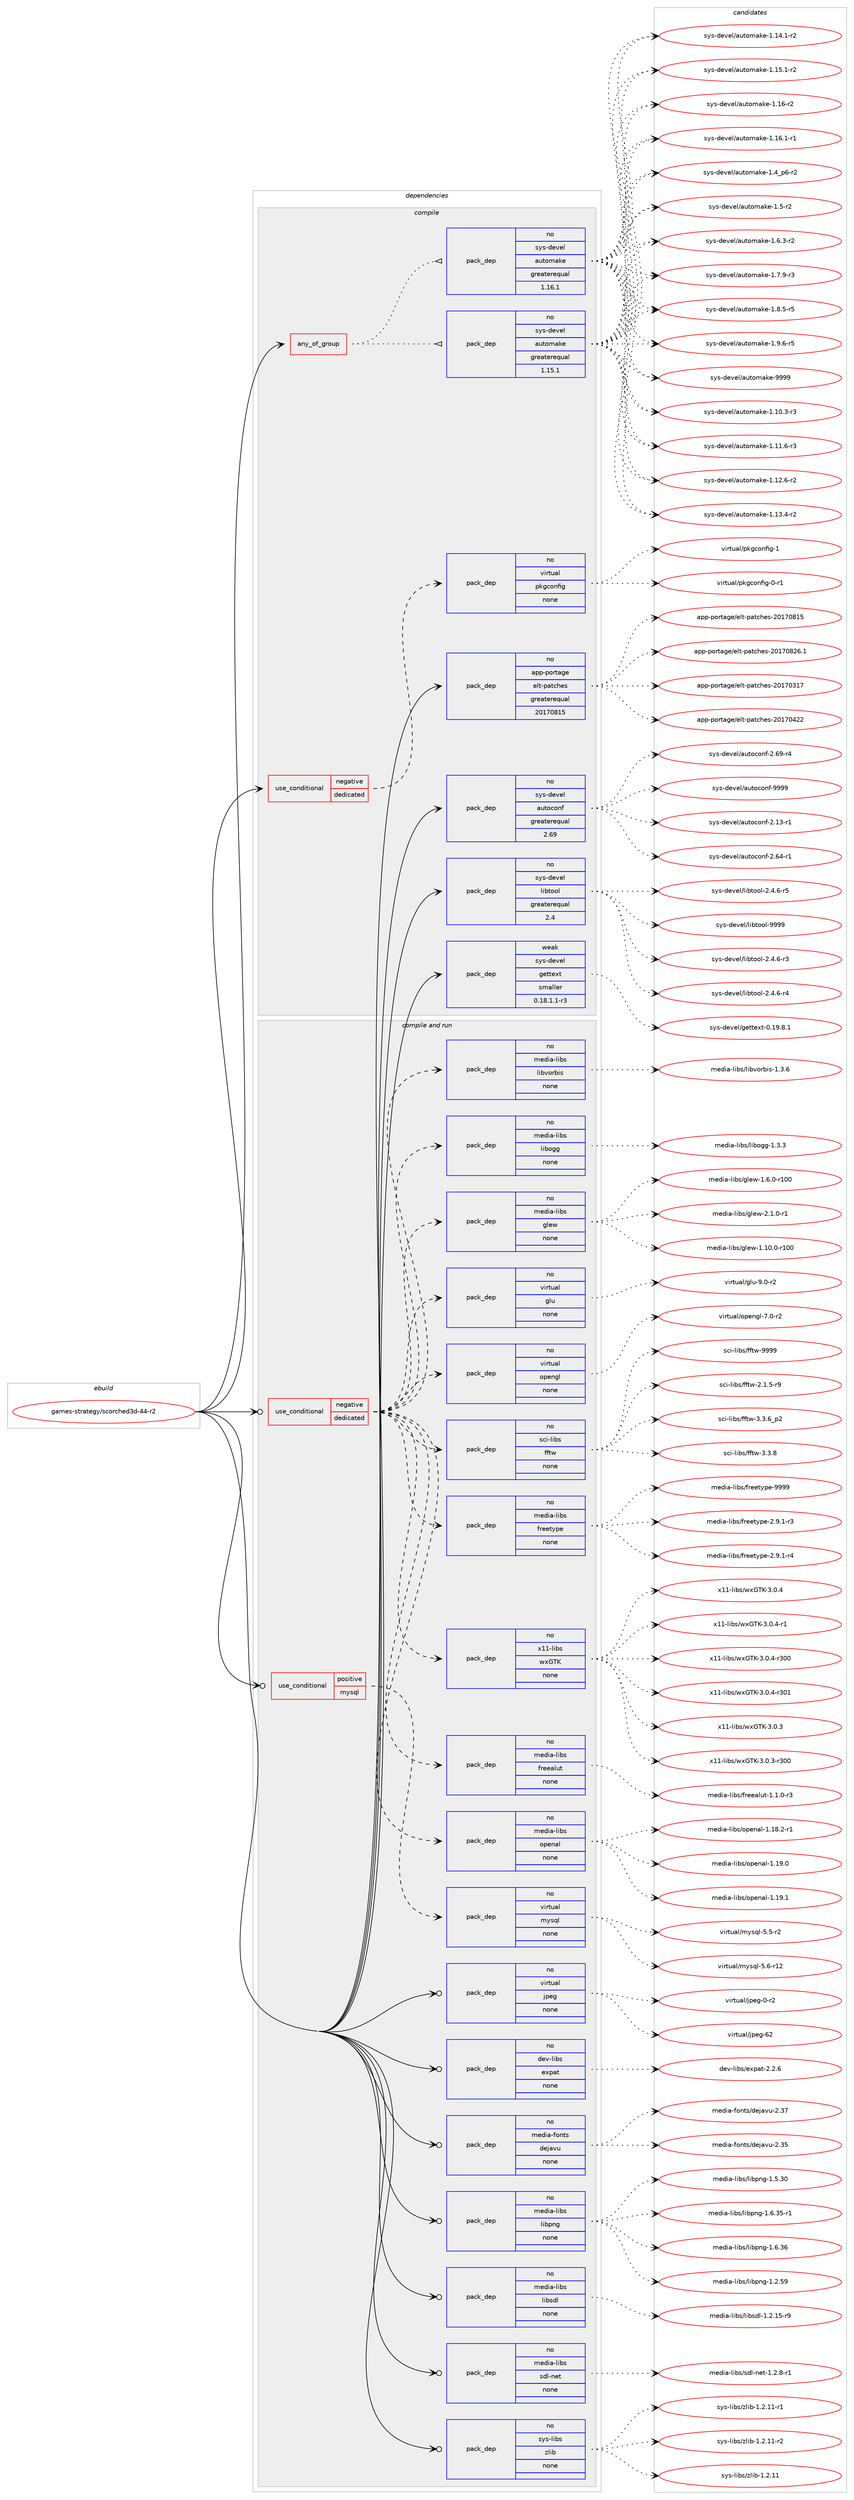 digraph prolog {

# *************
# Graph options
# *************

newrank=true;
concentrate=true;
compound=true;
graph [rankdir=LR,fontname=Helvetica,fontsize=10,ranksep=1.5];#, ranksep=2.5, nodesep=0.2];
edge  [arrowhead=vee];
node  [fontname=Helvetica,fontsize=10];

# **********
# The ebuild
# **********

subgraph cluster_leftcol {
color=gray;
rank=same;
label=<<i>ebuild</i>>;
id [label="games-strategy/scorched3d-44-r2", color=red, width=4, href="../games-strategy/scorched3d-44-r2.svg"];
}

# ****************
# The dependencies
# ****************

subgraph cluster_midcol {
color=gray;
label=<<i>dependencies</i>>;
subgraph cluster_compile {
fillcolor="#eeeeee";
style=filled;
label=<<i>compile</i>>;
subgraph any23506 {
dependency1561689 [label=<<TABLE BORDER="0" CELLBORDER="1" CELLSPACING="0" CELLPADDING="4"><TR><TD CELLPADDING="10">any_of_group</TD></TR></TABLE>>, shape=none, color=red];subgraph pack1110339 {
dependency1561690 [label=<<TABLE BORDER="0" CELLBORDER="1" CELLSPACING="0" CELLPADDING="4" WIDTH="220"><TR><TD ROWSPAN="6" CELLPADDING="30">pack_dep</TD></TR><TR><TD WIDTH="110">no</TD></TR><TR><TD>sys-devel</TD></TR><TR><TD>automake</TD></TR><TR><TD>greaterequal</TD></TR><TR><TD>1.16.1</TD></TR></TABLE>>, shape=none, color=blue];
}
dependency1561689:e -> dependency1561690:w [weight=20,style="dotted",arrowhead="oinv"];
subgraph pack1110340 {
dependency1561691 [label=<<TABLE BORDER="0" CELLBORDER="1" CELLSPACING="0" CELLPADDING="4" WIDTH="220"><TR><TD ROWSPAN="6" CELLPADDING="30">pack_dep</TD></TR><TR><TD WIDTH="110">no</TD></TR><TR><TD>sys-devel</TD></TR><TR><TD>automake</TD></TR><TR><TD>greaterequal</TD></TR><TR><TD>1.15.1</TD></TR></TABLE>>, shape=none, color=blue];
}
dependency1561689:e -> dependency1561691:w [weight=20,style="dotted",arrowhead="oinv"];
}
id:e -> dependency1561689:w [weight=20,style="solid",arrowhead="vee"];
subgraph cond427249 {
dependency1561692 [label=<<TABLE BORDER="0" CELLBORDER="1" CELLSPACING="0" CELLPADDING="4"><TR><TD ROWSPAN="3" CELLPADDING="10">use_conditional</TD></TR><TR><TD>negative</TD></TR><TR><TD>dedicated</TD></TR></TABLE>>, shape=none, color=red];
subgraph pack1110341 {
dependency1561693 [label=<<TABLE BORDER="0" CELLBORDER="1" CELLSPACING="0" CELLPADDING="4" WIDTH="220"><TR><TD ROWSPAN="6" CELLPADDING="30">pack_dep</TD></TR><TR><TD WIDTH="110">no</TD></TR><TR><TD>virtual</TD></TR><TR><TD>pkgconfig</TD></TR><TR><TD>none</TD></TR><TR><TD></TD></TR></TABLE>>, shape=none, color=blue];
}
dependency1561692:e -> dependency1561693:w [weight=20,style="dashed",arrowhead="vee"];
}
id:e -> dependency1561692:w [weight=20,style="solid",arrowhead="vee"];
subgraph pack1110342 {
dependency1561694 [label=<<TABLE BORDER="0" CELLBORDER="1" CELLSPACING="0" CELLPADDING="4" WIDTH="220"><TR><TD ROWSPAN="6" CELLPADDING="30">pack_dep</TD></TR><TR><TD WIDTH="110">no</TD></TR><TR><TD>app-portage</TD></TR><TR><TD>elt-patches</TD></TR><TR><TD>greaterequal</TD></TR><TR><TD>20170815</TD></TR></TABLE>>, shape=none, color=blue];
}
id:e -> dependency1561694:w [weight=20,style="solid",arrowhead="vee"];
subgraph pack1110343 {
dependency1561695 [label=<<TABLE BORDER="0" CELLBORDER="1" CELLSPACING="0" CELLPADDING="4" WIDTH="220"><TR><TD ROWSPAN="6" CELLPADDING="30">pack_dep</TD></TR><TR><TD WIDTH="110">no</TD></TR><TR><TD>sys-devel</TD></TR><TR><TD>autoconf</TD></TR><TR><TD>greaterequal</TD></TR><TR><TD>2.69</TD></TR></TABLE>>, shape=none, color=blue];
}
id:e -> dependency1561695:w [weight=20,style="solid",arrowhead="vee"];
subgraph pack1110344 {
dependency1561696 [label=<<TABLE BORDER="0" CELLBORDER="1" CELLSPACING="0" CELLPADDING="4" WIDTH="220"><TR><TD ROWSPAN="6" CELLPADDING="30">pack_dep</TD></TR><TR><TD WIDTH="110">no</TD></TR><TR><TD>sys-devel</TD></TR><TR><TD>libtool</TD></TR><TR><TD>greaterequal</TD></TR><TR><TD>2.4</TD></TR></TABLE>>, shape=none, color=blue];
}
id:e -> dependency1561696:w [weight=20,style="solid",arrowhead="vee"];
subgraph pack1110345 {
dependency1561697 [label=<<TABLE BORDER="0" CELLBORDER="1" CELLSPACING="0" CELLPADDING="4" WIDTH="220"><TR><TD ROWSPAN="6" CELLPADDING="30">pack_dep</TD></TR><TR><TD WIDTH="110">weak</TD></TR><TR><TD>sys-devel</TD></TR><TR><TD>gettext</TD></TR><TR><TD>smaller</TD></TR><TR><TD>0.18.1.1-r3</TD></TR></TABLE>>, shape=none, color=blue];
}
id:e -> dependency1561697:w [weight=20,style="solid",arrowhead="vee"];
}
subgraph cluster_compileandrun {
fillcolor="#eeeeee";
style=filled;
label=<<i>compile and run</i>>;
subgraph cond427250 {
dependency1561698 [label=<<TABLE BORDER="0" CELLBORDER="1" CELLSPACING="0" CELLPADDING="4"><TR><TD ROWSPAN="3" CELLPADDING="10">use_conditional</TD></TR><TR><TD>negative</TD></TR><TR><TD>dedicated</TD></TR></TABLE>>, shape=none, color=red];
subgraph pack1110346 {
dependency1561699 [label=<<TABLE BORDER="0" CELLBORDER="1" CELLSPACING="0" CELLPADDING="4" WIDTH="220"><TR><TD ROWSPAN="6" CELLPADDING="30">pack_dep</TD></TR><TR><TD WIDTH="110">no</TD></TR><TR><TD>virtual</TD></TR><TR><TD>opengl</TD></TR><TR><TD>none</TD></TR><TR><TD></TD></TR></TABLE>>, shape=none, color=blue];
}
dependency1561698:e -> dependency1561699:w [weight=20,style="dashed",arrowhead="vee"];
subgraph pack1110347 {
dependency1561700 [label=<<TABLE BORDER="0" CELLBORDER="1" CELLSPACING="0" CELLPADDING="4" WIDTH="220"><TR><TD ROWSPAN="6" CELLPADDING="30">pack_dep</TD></TR><TR><TD WIDTH="110">no</TD></TR><TR><TD>virtual</TD></TR><TR><TD>glu</TD></TR><TR><TD>none</TD></TR><TR><TD></TD></TR></TABLE>>, shape=none, color=blue];
}
dependency1561698:e -> dependency1561700:w [weight=20,style="dashed",arrowhead="vee"];
subgraph pack1110348 {
dependency1561701 [label=<<TABLE BORDER="0" CELLBORDER="1" CELLSPACING="0" CELLPADDING="4" WIDTH="220"><TR><TD ROWSPAN="6" CELLPADDING="30">pack_dep</TD></TR><TR><TD WIDTH="110">no</TD></TR><TR><TD>media-libs</TD></TR><TR><TD>glew</TD></TR><TR><TD>none</TD></TR><TR><TD></TD></TR></TABLE>>, shape=none, color=blue];
}
dependency1561698:e -> dependency1561701:w [weight=20,style="dashed",arrowhead="vee"];
subgraph pack1110349 {
dependency1561702 [label=<<TABLE BORDER="0" CELLBORDER="1" CELLSPACING="0" CELLPADDING="4" WIDTH="220"><TR><TD ROWSPAN="6" CELLPADDING="30">pack_dep</TD></TR><TR><TD WIDTH="110">no</TD></TR><TR><TD>media-libs</TD></TR><TR><TD>libogg</TD></TR><TR><TD>none</TD></TR><TR><TD></TD></TR></TABLE>>, shape=none, color=blue];
}
dependency1561698:e -> dependency1561702:w [weight=20,style="dashed",arrowhead="vee"];
subgraph pack1110350 {
dependency1561703 [label=<<TABLE BORDER="0" CELLBORDER="1" CELLSPACING="0" CELLPADDING="4" WIDTH="220"><TR><TD ROWSPAN="6" CELLPADDING="30">pack_dep</TD></TR><TR><TD WIDTH="110">no</TD></TR><TR><TD>media-libs</TD></TR><TR><TD>libvorbis</TD></TR><TR><TD>none</TD></TR><TR><TD></TD></TR></TABLE>>, shape=none, color=blue];
}
dependency1561698:e -> dependency1561703:w [weight=20,style="dashed",arrowhead="vee"];
subgraph pack1110351 {
dependency1561704 [label=<<TABLE BORDER="0" CELLBORDER="1" CELLSPACING="0" CELLPADDING="4" WIDTH="220"><TR><TD ROWSPAN="6" CELLPADDING="30">pack_dep</TD></TR><TR><TD WIDTH="110">no</TD></TR><TR><TD>media-libs</TD></TR><TR><TD>openal</TD></TR><TR><TD>none</TD></TR><TR><TD></TD></TR></TABLE>>, shape=none, color=blue];
}
dependency1561698:e -> dependency1561704:w [weight=20,style="dashed",arrowhead="vee"];
subgraph pack1110352 {
dependency1561705 [label=<<TABLE BORDER="0" CELLBORDER="1" CELLSPACING="0" CELLPADDING="4" WIDTH="220"><TR><TD ROWSPAN="6" CELLPADDING="30">pack_dep</TD></TR><TR><TD WIDTH="110">no</TD></TR><TR><TD>media-libs</TD></TR><TR><TD>freealut</TD></TR><TR><TD>none</TD></TR><TR><TD></TD></TR></TABLE>>, shape=none, color=blue];
}
dependency1561698:e -> dependency1561705:w [weight=20,style="dashed",arrowhead="vee"];
subgraph pack1110353 {
dependency1561706 [label=<<TABLE BORDER="0" CELLBORDER="1" CELLSPACING="0" CELLPADDING="4" WIDTH="220"><TR><TD ROWSPAN="6" CELLPADDING="30">pack_dep</TD></TR><TR><TD WIDTH="110">no</TD></TR><TR><TD>x11-libs</TD></TR><TR><TD>wxGTK</TD></TR><TR><TD>none</TD></TR><TR><TD></TD></TR></TABLE>>, shape=none, color=blue];
}
dependency1561698:e -> dependency1561706:w [weight=20,style="dashed",arrowhead="vee"];
subgraph pack1110354 {
dependency1561707 [label=<<TABLE BORDER="0" CELLBORDER="1" CELLSPACING="0" CELLPADDING="4" WIDTH="220"><TR><TD ROWSPAN="6" CELLPADDING="30">pack_dep</TD></TR><TR><TD WIDTH="110">no</TD></TR><TR><TD>media-libs</TD></TR><TR><TD>freetype</TD></TR><TR><TD>none</TD></TR><TR><TD></TD></TR></TABLE>>, shape=none, color=blue];
}
dependency1561698:e -> dependency1561707:w [weight=20,style="dashed",arrowhead="vee"];
subgraph pack1110355 {
dependency1561708 [label=<<TABLE BORDER="0" CELLBORDER="1" CELLSPACING="0" CELLPADDING="4" WIDTH="220"><TR><TD ROWSPAN="6" CELLPADDING="30">pack_dep</TD></TR><TR><TD WIDTH="110">no</TD></TR><TR><TD>sci-libs</TD></TR><TR><TD>fftw</TD></TR><TR><TD>none</TD></TR><TR><TD></TD></TR></TABLE>>, shape=none, color=blue];
}
dependency1561698:e -> dependency1561708:w [weight=20,style="dashed",arrowhead="vee"];
}
id:e -> dependency1561698:w [weight=20,style="solid",arrowhead="odotvee"];
subgraph cond427251 {
dependency1561709 [label=<<TABLE BORDER="0" CELLBORDER="1" CELLSPACING="0" CELLPADDING="4"><TR><TD ROWSPAN="3" CELLPADDING="10">use_conditional</TD></TR><TR><TD>positive</TD></TR><TR><TD>mysql</TD></TR></TABLE>>, shape=none, color=red];
subgraph pack1110356 {
dependency1561710 [label=<<TABLE BORDER="0" CELLBORDER="1" CELLSPACING="0" CELLPADDING="4" WIDTH="220"><TR><TD ROWSPAN="6" CELLPADDING="30">pack_dep</TD></TR><TR><TD WIDTH="110">no</TD></TR><TR><TD>virtual</TD></TR><TR><TD>mysql</TD></TR><TR><TD>none</TD></TR><TR><TD></TD></TR></TABLE>>, shape=none, color=blue];
}
dependency1561709:e -> dependency1561710:w [weight=20,style="dashed",arrowhead="vee"];
}
id:e -> dependency1561709:w [weight=20,style="solid",arrowhead="odotvee"];
subgraph pack1110357 {
dependency1561711 [label=<<TABLE BORDER="0" CELLBORDER="1" CELLSPACING="0" CELLPADDING="4" WIDTH="220"><TR><TD ROWSPAN="6" CELLPADDING="30">pack_dep</TD></TR><TR><TD WIDTH="110">no</TD></TR><TR><TD>dev-libs</TD></TR><TR><TD>expat</TD></TR><TR><TD>none</TD></TR><TR><TD></TD></TR></TABLE>>, shape=none, color=blue];
}
id:e -> dependency1561711:w [weight=20,style="solid",arrowhead="odotvee"];
subgraph pack1110358 {
dependency1561712 [label=<<TABLE BORDER="0" CELLBORDER="1" CELLSPACING="0" CELLPADDING="4" WIDTH="220"><TR><TD ROWSPAN="6" CELLPADDING="30">pack_dep</TD></TR><TR><TD WIDTH="110">no</TD></TR><TR><TD>media-fonts</TD></TR><TR><TD>dejavu</TD></TR><TR><TD>none</TD></TR><TR><TD></TD></TR></TABLE>>, shape=none, color=blue];
}
id:e -> dependency1561712:w [weight=20,style="solid",arrowhead="odotvee"];
subgraph pack1110359 {
dependency1561713 [label=<<TABLE BORDER="0" CELLBORDER="1" CELLSPACING="0" CELLPADDING="4" WIDTH="220"><TR><TD ROWSPAN="6" CELLPADDING="30">pack_dep</TD></TR><TR><TD WIDTH="110">no</TD></TR><TR><TD>media-libs</TD></TR><TR><TD>libpng</TD></TR><TR><TD>none</TD></TR><TR><TD></TD></TR></TABLE>>, shape=none, color=blue];
}
id:e -> dependency1561713:w [weight=20,style="solid",arrowhead="odotvee"];
subgraph pack1110360 {
dependency1561714 [label=<<TABLE BORDER="0" CELLBORDER="1" CELLSPACING="0" CELLPADDING="4" WIDTH="220"><TR><TD ROWSPAN="6" CELLPADDING="30">pack_dep</TD></TR><TR><TD WIDTH="110">no</TD></TR><TR><TD>media-libs</TD></TR><TR><TD>libsdl</TD></TR><TR><TD>none</TD></TR><TR><TD></TD></TR></TABLE>>, shape=none, color=blue];
}
id:e -> dependency1561714:w [weight=20,style="solid",arrowhead="odotvee"];
subgraph pack1110361 {
dependency1561715 [label=<<TABLE BORDER="0" CELLBORDER="1" CELLSPACING="0" CELLPADDING="4" WIDTH="220"><TR><TD ROWSPAN="6" CELLPADDING="30">pack_dep</TD></TR><TR><TD WIDTH="110">no</TD></TR><TR><TD>media-libs</TD></TR><TR><TD>sdl-net</TD></TR><TR><TD>none</TD></TR><TR><TD></TD></TR></TABLE>>, shape=none, color=blue];
}
id:e -> dependency1561715:w [weight=20,style="solid",arrowhead="odotvee"];
subgraph pack1110362 {
dependency1561716 [label=<<TABLE BORDER="0" CELLBORDER="1" CELLSPACING="0" CELLPADDING="4" WIDTH="220"><TR><TD ROWSPAN="6" CELLPADDING="30">pack_dep</TD></TR><TR><TD WIDTH="110">no</TD></TR><TR><TD>sys-libs</TD></TR><TR><TD>zlib</TD></TR><TR><TD>none</TD></TR><TR><TD></TD></TR></TABLE>>, shape=none, color=blue];
}
id:e -> dependency1561716:w [weight=20,style="solid",arrowhead="odotvee"];
subgraph pack1110363 {
dependency1561717 [label=<<TABLE BORDER="0" CELLBORDER="1" CELLSPACING="0" CELLPADDING="4" WIDTH="220"><TR><TD ROWSPAN="6" CELLPADDING="30">pack_dep</TD></TR><TR><TD WIDTH="110">no</TD></TR><TR><TD>virtual</TD></TR><TR><TD>jpeg</TD></TR><TR><TD>none</TD></TR><TR><TD></TD></TR></TABLE>>, shape=none, color=blue];
}
id:e -> dependency1561717:w [weight=20,style="solid",arrowhead="odotvee"];
}
subgraph cluster_run {
fillcolor="#eeeeee";
style=filled;
label=<<i>run</i>>;
}
}

# **************
# The candidates
# **************

subgraph cluster_choices {
rank=same;
color=gray;
label=<<i>candidates</i>>;

subgraph choice1110339 {
color=black;
nodesep=1;
choice11512111545100101118101108479711711611110997107101454946494846514511451 [label="sys-devel/automake-1.10.3-r3", color=red, width=4,href="../sys-devel/automake-1.10.3-r3.svg"];
choice11512111545100101118101108479711711611110997107101454946494946544511451 [label="sys-devel/automake-1.11.6-r3", color=red, width=4,href="../sys-devel/automake-1.11.6-r3.svg"];
choice11512111545100101118101108479711711611110997107101454946495046544511450 [label="sys-devel/automake-1.12.6-r2", color=red, width=4,href="../sys-devel/automake-1.12.6-r2.svg"];
choice11512111545100101118101108479711711611110997107101454946495146524511450 [label="sys-devel/automake-1.13.4-r2", color=red, width=4,href="../sys-devel/automake-1.13.4-r2.svg"];
choice11512111545100101118101108479711711611110997107101454946495246494511450 [label="sys-devel/automake-1.14.1-r2", color=red, width=4,href="../sys-devel/automake-1.14.1-r2.svg"];
choice11512111545100101118101108479711711611110997107101454946495346494511450 [label="sys-devel/automake-1.15.1-r2", color=red, width=4,href="../sys-devel/automake-1.15.1-r2.svg"];
choice1151211154510010111810110847971171161111099710710145494649544511450 [label="sys-devel/automake-1.16-r2", color=red, width=4,href="../sys-devel/automake-1.16-r2.svg"];
choice11512111545100101118101108479711711611110997107101454946495446494511449 [label="sys-devel/automake-1.16.1-r1", color=red, width=4,href="../sys-devel/automake-1.16.1-r1.svg"];
choice115121115451001011181011084797117116111109971071014549465295112544511450 [label="sys-devel/automake-1.4_p6-r2", color=red, width=4,href="../sys-devel/automake-1.4_p6-r2.svg"];
choice11512111545100101118101108479711711611110997107101454946534511450 [label="sys-devel/automake-1.5-r2", color=red, width=4,href="../sys-devel/automake-1.5-r2.svg"];
choice115121115451001011181011084797117116111109971071014549465446514511450 [label="sys-devel/automake-1.6.3-r2", color=red, width=4,href="../sys-devel/automake-1.6.3-r2.svg"];
choice115121115451001011181011084797117116111109971071014549465546574511451 [label="sys-devel/automake-1.7.9-r3", color=red, width=4,href="../sys-devel/automake-1.7.9-r3.svg"];
choice115121115451001011181011084797117116111109971071014549465646534511453 [label="sys-devel/automake-1.8.5-r5", color=red, width=4,href="../sys-devel/automake-1.8.5-r5.svg"];
choice115121115451001011181011084797117116111109971071014549465746544511453 [label="sys-devel/automake-1.9.6-r5", color=red, width=4,href="../sys-devel/automake-1.9.6-r5.svg"];
choice115121115451001011181011084797117116111109971071014557575757 [label="sys-devel/automake-9999", color=red, width=4,href="../sys-devel/automake-9999.svg"];
dependency1561690:e -> choice11512111545100101118101108479711711611110997107101454946494846514511451:w [style=dotted,weight="100"];
dependency1561690:e -> choice11512111545100101118101108479711711611110997107101454946494946544511451:w [style=dotted,weight="100"];
dependency1561690:e -> choice11512111545100101118101108479711711611110997107101454946495046544511450:w [style=dotted,weight="100"];
dependency1561690:e -> choice11512111545100101118101108479711711611110997107101454946495146524511450:w [style=dotted,weight="100"];
dependency1561690:e -> choice11512111545100101118101108479711711611110997107101454946495246494511450:w [style=dotted,weight="100"];
dependency1561690:e -> choice11512111545100101118101108479711711611110997107101454946495346494511450:w [style=dotted,weight="100"];
dependency1561690:e -> choice1151211154510010111810110847971171161111099710710145494649544511450:w [style=dotted,weight="100"];
dependency1561690:e -> choice11512111545100101118101108479711711611110997107101454946495446494511449:w [style=dotted,weight="100"];
dependency1561690:e -> choice115121115451001011181011084797117116111109971071014549465295112544511450:w [style=dotted,weight="100"];
dependency1561690:e -> choice11512111545100101118101108479711711611110997107101454946534511450:w [style=dotted,weight="100"];
dependency1561690:e -> choice115121115451001011181011084797117116111109971071014549465446514511450:w [style=dotted,weight="100"];
dependency1561690:e -> choice115121115451001011181011084797117116111109971071014549465546574511451:w [style=dotted,weight="100"];
dependency1561690:e -> choice115121115451001011181011084797117116111109971071014549465646534511453:w [style=dotted,weight="100"];
dependency1561690:e -> choice115121115451001011181011084797117116111109971071014549465746544511453:w [style=dotted,weight="100"];
dependency1561690:e -> choice115121115451001011181011084797117116111109971071014557575757:w [style=dotted,weight="100"];
}
subgraph choice1110340 {
color=black;
nodesep=1;
choice11512111545100101118101108479711711611110997107101454946494846514511451 [label="sys-devel/automake-1.10.3-r3", color=red, width=4,href="../sys-devel/automake-1.10.3-r3.svg"];
choice11512111545100101118101108479711711611110997107101454946494946544511451 [label="sys-devel/automake-1.11.6-r3", color=red, width=4,href="../sys-devel/automake-1.11.6-r3.svg"];
choice11512111545100101118101108479711711611110997107101454946495046544511450 [label="sys-devel/automake-1.12.6-r2", color=red, width=4,href="../sys-devel/automake-1.12.6-r2.svg"];
choice11512111545100101118101108479711711611110997107101454946495146524511450 [label="sys-devel/automake-1.13.4-r2", color=red, width=4,href="../sys-devel/automake-1.13.4-r2.svg"];
choice11512111545100101118101108479711711611110997107101454946495246494511450 [label="sys-devel/automake-1.14.1-r2", color=red, width=4,href="../sys-devel/automake-1.14.1-r2.svg"];
choice11512111545100101118101108479711711611110997107101454946495346494511450 [label="sys-devel/automake-1.15.1-r2", color=red, width=4,href="../sys-devel/automake-1.15.1-r2.svg"];
choice1151211154510010111810110847971171161111099710710145494649544511450 [label="sys-devel/automake-1.16-r2", color=red, width=4,href="../sys-devel/automake-1.16-r2.svg"];
choice11512111545100101118101108479711711611110997107101454946495446494511449 [label="sys-devel/automake-1.16.1-r1", color=red, width=4,href="../sys-devel/automake-1.16.1-r1.svg"];
choice115121115451001011181011084797117116111109971071014549465295112544511450 [label="sys-devel/automake-1.4_p6-r2", color=red, width=4,href="../sys-devel/automake-1.4_p6-r2.svg"];
choice11512111545100101118101108479711711611110997107101454946534511450 [label="sys-devel/automake-1.5-r2", color=red, width=4,href="../sys-devel/automake-1.5-r2.svg"];
choice115121115451001011181011084797117116111109971071014549465446514511450 [label="sys-devel/automake-1.6.3-r2", color=red, width=4,href="../sys-devel/automake-1.6.3-r2.svg"];
choice115121115451001011181011084797117116111109971071014549465546574511451 [label="sys-devel/automake-1.7.9-r3", color=red, width=4,href="../sys-devel/automake-1.7.9-r3.svg"];
choice115121115451001011181011084797117116111109971071014549465646534511453 [label="sys-devel/automake-1.8.5-r5", color=red, width=4,href="../sys-devel/automake-1.8.5-r5.svg"];
choice115121115451001011181011084797117116111109971071014549465746544511453 [label="sys-devel/automake-1.9.6-r5", color=red, width=4,href="../sys-devel/automake-1.9.6-r5.svg"];
choice115121115451001011181011084797117116111109971071014557575757 [label="sys-devel/automake-9999", color=red, width=4,href="../sys-devel/automake-9999.svg"];
dependency1561691:e -> choice11512111545100101118101108479711711611110997107101454946494846514511451:w [style=dotted,weight="100"];
dependency1561691:e -> choice11512111545100101118101108479711711611110997107101454946494946544511451:w [style=dotted,weight="100"];
dependency1561691:e -> choice11512111545100101118101108479711711611110997107101454946495046544511450:w [style=dotted,weight="100"];
dependency1561691:e -> choice11512111545100101118101108479711711611110997107101454946495146524511450:w [style=dotted,weight="100"];
dependency1561691:e -> choice11512111545100101118101108479711711611110997107101454946495246494511450:w [style=dotted,weight="100"];
dependency1561691:e -> choice11512111545100101118101108479711711611110997107101454946495346494511450:w [style=dotted,weight="100"];
dependency1561691:e -> choice1151211154510010111810110847971171161111099710710145494649544511450:w [style=dotted,weight="100"];
dependency1561691:e -> choice11512111545100101118101108479711711611110997107101454946495446494511449:w [style=dotted,weight="100"];
dependency1561691:e -> choice115121115451001011181011084797117116111109971071014549465295112544511450:w [style=dotted,weight="100"];
dependency1561691:e -> choice11512111545100101118101108479711711611110997107101454946534511450:w [style=dotted,weight="100"];
dependency1561691:e -> choice115121115451001011181011084797117116111109971071014549465446514511450:w [style=dotted,weight="100"];
dependency1561691:e -> choice115121115451001011181011084797117116111109971071014549465546574511451:w [style=dotted,weight="100"];
dependency1561691:e -> choice115121115451001011181011084797117116111109971071014549465646534511453:w [style=dotted,weight="100"];
dependency1561691:e -> choice115121115451001011181011084797117116111109971071014549465746544511453:w [style=dotted,weight="100"];
dependency1561691:e -> choice115121115451001011181011084797117116111109971071014557575757:w [style=dotted,weight="100"];
}
subgraph choice1110341 {
color=black;
nodesep=1;
choice11810511411611797108471121071039911111010210510345484511449 [label="virtual/pkgconfig-0-r1", color=red, width=4,href="../virtual/pkgconfig-0-r1.svg"];
choice1181051141161179710847112107103991111101021051034549 [label="virtual/pkgconfig-1", color=red, width=4,href="../virtual/pkgconfig-1.svg"];
dependency1561693:e -> choice11810511411611797108471121071039911111010210510345484511449:w [style=dotted,weight="100"];
dependency1561693:e -> choice1181051141161179710847112107103991111101021051034549:w [style=dotted,weight="100"];
}
subgraph choice1110342 {
color=black;
nodesep=1;
choice97112112451121111141169710310147101108116451129711699104101115455048495548514955 [label="app-portage/elt-patches-20170317", color=red, width=4,href="../app-portage/elt-patches-20170317.svg"];
choice97112112451121111141169710310147101108116451129711699104101115455048495548525050 [label="app-portage/elt-patches-20170422", color=red, width=4,href="../app-portage/elt-patches-20170422.svg"];
choice97112112451121111141169710310147101108116451129711699104101115455048495548564953 [label="app-portage/elt-patches-20170815", color=red, width=4,href="../app-portage/elt-patches-20170815.svg"];
choice971121124511211111411697103101471011081164511297116991041011154550484955485650544649 [label="app-portage/elt-patches-20170826.1", color=red, width=4,href="../app-portage/elt-patches-20170826.1.svg"];
dependency1561694:e -> choice97112112451121111141169710310147101108116451129711699104101115455048495548514955:w [style=dotted,weight="100"];
dependency1561694:e -> choice97112112451121111141169710310147101108116451129711699104101115455048495548525050:w [style=dotted,weight="100"];
dependency1561694:e -> choice97112112451121111141169710310147101108116451129711699104101115455048495548564953:w [style=dotted,weight="100"];
dependency1561694:e -> choice971121124511211111411697103101471011081164511297116991041011154550484955485650544649:w [style=dotted,weight="100"];
}
subgraph choice1110343 {
color=black;
nodesep=1;
choice1151211154510010111810110847971171161119911111010245504649514511449 [label="sys-devel/autoconf-2.13-r1", color=red, width=4,href="../sys-devel/autoconf-2.13-r1.svg"];
choice1151211154510010111810110847971171161119911111010245504654524511449 [label="sys-devel/autoconf-2.64-r1", color=red, width=4,href="../sys-devel/autoconf-2.64-r1.svg"];
choice1151211154510010111810110847971171161119911111010245504654574511452 [label="sys-devel/autoconf-2.69-r4", color=red, width=4,href="../sys-devel/autoconf-2.69-r4.svg"];
choice115121115451001011181011084797117116111991111101024557575757 [label="sys-devel/autoconf-9999", color=red, width=4,href="../sys-devel/autoconf-9999.svg"];
dependency1561695:e -> choice1151211154510010111810110847971171161119911111010245504649514511449:w [style=dotted,weight="100"];
dependency1561695:e -> choice1151211154510010111810110847971171161119911111010245504654524511449:w [style=dotted,weight="100"];
dependency1561695:e -> choice1151211154510010111810110847971171161119911111010245504654574511452:w [style=dotted,weight="100"];
dependency1561695:e -> choice115121115451001011181011084797117116111991111101024557575757:w [style=dotted,weight="100"];
}
subgraph choice1110344 {
color=black;
nodesep=1;
choice1151211154510010111810110847108105981161111111084550465246544511451 [label="sys-devel/libtool-2.4.6-r3", color=red, width=4,href="../sys-devel/libtool-2.4.6-r3.svg"];
choice1151211154510010111810110847108105981161111111084550465246544511452 [label="sys-devel/libtool-2.4.6-r4", color=red, width=4,href="../sys-devel/libtool-2.4.6-r4.svg"];
choice1151211154510010111810110847108105981161111111084550465246544511453 [label="sys-devel/libtool-2.4.6-r5", color=red, width=4,href="../sys-devel/libtool-2.4.6-r5.svg"];
choice1151211154510010111810110847108105981161111111084557575757 [label="sys-devel/libtool-9999", color=red, width=4,href="../sys-devel/libtool-9999.svg"];
dependency1561696:e -> choice1151211154510010111810110847108105981161111111084550465246544511451:w [style=dotted,weight="100"];
dependency1561696:e -> choice1151211154510010111810110847108105981161111111084550465246544511452:w [style=dotted,weight="100"];
dependency1561696:e -> choice1151211154510010111810110847108105981161111111084550465246544511453:w [style=dotted,weight="100"];
dependency1561696:e -> choice1151211154510010111810110847108105981161111111084557575757:w [style=dotted,weight="100"];
}
subgraph choice1110345 {
color=black;
nodesep=1;
choice1151211154510010111810110847103101116116101120116454846495746564649 [label="sys-devel/gettext-0.19.8.1", color=red, width=4,href="../sys-devel/gettext-0.19.8.1.svg"];
dependency1561697:e -> choice1151211154510010111810110847103101116116101120116454846495746564649:w [style=dotted,weight="100"];
}
subgraph choice1110346 {
color=black;
nodesep=1;
choice1181051141161179710847111112101110103108455546484511450 [label="virtual/opengl-7.0-r2", color=red, width=4,href="../virtual/opengl-7.0-r2.svg"];
dependency1561699:e -> choice1181051141161179710847111112101110103108455546484511450:w [style=dotted,weight="100"];
}
subgraph choice1110347 {
color=black;
nodesep=1;
choice1181051141161179710847103108117455746484511450 [label="virtual/glu-9.0-r2", color=red, width=4,href="../virtual/glu-9.0-r2.svg"];
dependency1561700:e -> choice1181051141161179710847103108117455746484511450:w [style=dotted,weight="100"];
}
subgraph choice1110348 {
color=black;
nodesep=1;
choice109101100105974510810598115471031081011194549464948464845114494848 [label="media-libs/glew-1.10.0-r100", color=red, width=4,href="../media-libs/glew-1.10.0-r100.svg"];
choice1091011001059745108105981154710310810111945494654464845114494848 [label="media-libs/glew-1.6.0-r100", color=red, width=4,href="../media-libs/glew-1.6.0-r100.svg"];
choice109101100105974510810598115471031081011194550464946484511449 [label="media-libs/glew-2.1.0-r1", color=red, width=4,href="../media-libs/glew-2.1.0-r1.svg"];
dependency1561701:e -> choice109101100105974510810598115471031081011194549464948464845114494848:w [style=dotted,weight="100"];
dependency1561701:e -> choice1091011001059745108105981154710310810111945494654464845114494848:w [style=dotted,weight="100"];
dependency1561701:e -> choice109101100105974510810598115471031081011194550464946484511449:w [style=dotted,weight="100"];
}
subgraph choice1110349 {
color=black;
nodesep=1;
choice1091011001059745108105981154710810598111103103454946514651 [label="media-libs/libogg-1.3.3", color=red, width=4,href="../media-libs/libogg-1.3.3.svg"];
dependency1561702:e -> choice1091011001059745108105981154710810598111103103454946514651:w [style=dotted,weight="100"];
}
subgraph choice1110350 {
color=black;
nodesep=1;
choice109101100105974510810598115471081059811811111498105115454946514654 [label="media-libs/libvorbis-1.3.6", color=red, width=4,href="../media-libs/libvorbis-1.3.6.svg"];
dependency1561703:e -> choice109101100105974510810598115471081059811811111498105115454946514654:w [style=dotted,weight="100"];
}
subgraph choice1110351 {
color=black;
nodesep=1;
choice1091011001059745108105981154711111210111097108454946495646504511449 [label="media-libs/openal-1.18.2-r1", color=red, width=4,href="../media-libs/openal-1.18.2-r1.svg"];
choice109101100105974510810598115471111121011109710845494649574648 [label="media-libs/openal-1.19.0", color=red, width=4,href="../media-libs/openal-1.19.0.svg"];
choice109101100105974510810598115471111121011109710845494649574649 [label="media-libs/openal-1.19.1", color=red, width=4,href="../media-libs/openal-1.19.1.svg"];
dependency1561704:e -> choice1091011001059745108105981154711111210111097108454946495646504511449:w [style=dotted,weight="100"];
dependency1561704:e -> choice109101100105974510810598115471111121011109710845494649574648:w [style=dotted,weight="100"];
dependency1561704:e -> choice109101100105974510810598115471111121011109710845494649574649:w [style=dotted,weight="100"];
}
subgraph choice1110352 {
color=black;
nodesep=1;
choice10910110010597451081059811547102114101101971081171164549464946484511451 [label="media-libs/freealut-1.1.0-r3", color=red, width=4,href="../media-libs/freealut-1.1.0-r3.svg"];
dependency1561705:e -> choice10910110010597451081059811547102114101101971081171164549464946484511451:w [style=dotted,weight="100"];
}
subgraph choice1110353 {
color=black;
nodesep=1;
choice1204949451081059811547119120718475455146484651 [label="x11-libs/wxGTK-3.0.3", color=red, width=4,href="../x11-libs/wxGTK-3.0.3.svg"];
choice120494945108105981154711912071847545514648465145114514848 [label="x11-libs/wxGTK-3.0.3-r300", color=red, width=4,href="../x11-libs/wxGTK-3.0.3-r300.svg"];
choice1204949451081059811547119120718475455146484652 [label="x11-libs/wxGTK-3.0.4", color=red, width=4,href="../x11-libs/wxGTK-3.0.4.svg"];
choice12049494510810598115471191207184754551464846524511449 [label="x11-libs/wxGTK-3.0.4-r1", color=red, width=4,href="../x11-libs/wxGTK-3.0.4-r1.svg"];
choice120494945108105981154711912071847545514648465245114514848 [label="x11-libs/wxGTK-3.0.4-r300", color=red, width=4,href="../x11-libs/wxGTK-3.0.4-r300.svg"];
choice120494945108105981154711912071847545514648465245114514849 [label="x11-libs/wxGTK-3.0.4-r301", color=red, width=4,href="../x11-libs/wxGTK-3.0.4-r301.svg"];
dependency1561706:e -> choice1204949451081059811547119120718475455146484651:w [style=dotted,weight="100"];
dependency1561706:e -> choice120494945108105981154711912071847545514648465145114514848:w [style=dotted,weight="100"];
dependency1561706:e -> choice1204949451081059811547119120718475455146484652:w [style=dotted,weight="100"];
dependency1561706:e -> choice12049494510810598115471191207184754551464846524511449:w [style=dotted,weight="100"];
dependency1561706:e -> choice120494945108105981154711912071847545514648465245114514848:w [style=dotted,weight="100"];
dependency1561706:e -> choice120494945108105981154711912071847545514648465245114514849:w [style=dotted,weight="100"];
}
subgraph choice1110354 {
color=black;
nodesep=1;
choice109101100105974510810598115471021141011011161211121014550465746494511451 [label="media-libs/freetype-2.9.1-r3", color=red, width=4,href="../media-libs/freetype-2.9.1-r3.svg"];
choice109101100105974510810598115471021141011011161211121014550465746494511452 [label="media-libs/freetype-2.9.1-r4", color=red, width=4,href="../media-libs/freetype-2.9.1-r4.svg"];
choice109101100105974510810598115471021141011011161211121014557575757 [label="media-libs/freetype-9999", color=red, width=4,href="../media-libs/freetype-9999.svg"];
dependency1561707:e -> choice109101100105974510810598115471021141011011161211121014550465746494511451:w [style=dotted,weight="100"];
dependency1561707:e -> choice109101100105974510810598115471021141011011161211121014550465746494511452:w [style=dotted,weight="100"];
dependency1561707:e -> choice109101100105974510810598115471021141011011161211121014557575757:w [style=dotted,weight="100"];
}
subgraph choice1110355 {
color=black;
nodesep=1;
choice115991054510810598115471021021161194550464946534511457 [label="sci-libs/fftw-2.1.5-r9", color=red, width=4,href="../sci-libs/fftw-2.1.5-r9.svg"];
choice115991054510810598115471021021161194551465146549511250 [label="sci-libs/fftw-3.3.6_p2", color=red, width=4,href="../sci-libs/fftw-3.3.6_p2.svg"];
choice11599105451081059811547102102116119455146514656 [label="sci-libs/fftw-3.3.8", color=red, width=4,href="../sci-libs/fftw-3.3.8.svg"];
choice115991054510810598115471021021161194557575757 [label="sci-libs/fftw-9999", color=red, width=4,href="../sci-libs/fftw-9999.svg"];
dependency1561708:e -> choice115991054510810598115471021021161194550464946534511457:w [style=dotted,weight="100"];
dependency1561708:e -> choice115991054510810598115471021021161194551465146549511250:w [style=dotted,weight="100"];
dependency1561708:e -> choice11599105451081059811547102102116119455146514656:w [style=dotted,weight="100"];
dependency1561708:e -> choice115991054510810598115471021021161194557575757:w [style=dotted,weight="100"];
}
subgraph choice1110356 {
color=black;
nodesep=1;
choice1181051141161179710847109121115113108455346534511450 [label="virtual/mysql-5.5-r2", color=red, width=4,href="../virtual/mysql-5.5-r2.svg"];
choice118105114116117971084710912111511310845534654451144950 [label="virtual/mysql-5.6-r12", color=red, width=4,href="../virtual/mysql-5.6-r12.svg"];
dependency1561710:e -> choice1181051141161179710847109121115113108455346534511450:w [style=dotted,weight="100"];
dependency1561710:e -> choice118105114116117971084710912111511310845534654451144950:w [style=dotted,weight="100"];
}
subgraph choice1110357 {
color=black;
nodesep=1;
choice10010111845108105981154710112011297116455046504654 [label="dev-libs/expat-2.2.6", color=red, width=4,href="../dev-libs/expat-2.2.6.svg"];
dependency1561711:e -> choice10010111845108105981154710112011297116455046504654:w [style=dotted,weight="100"];
}
subgraph choice1110358 {
color=black;
nodesep=1;
choice109101100105974510211111011611547100101106971181174550465153 [label="media-fonts/dejavu-2.35", color=red, width=4,href="../media-fonts/dejavu-2.35.svg"];
choice109101100105974510211111011611547100101106971181174550465155 [label="media-fonts/dejavu-2.37", color=red, width=4,href="../media-fonts/dejavu-2.37.svg"];
dependency1561712:e -> choice109101100105974510211111011611547100101106971181174550465153:w [style=dotted,weight="100"];
dependency1561712:e -> choice109101100105974510211111011611547100101106971181174550465155:w [style=dotted,weight="100"];
}
subgraph choice1110359 {
color=black;
nodesep=1;
choice109101100105974510810598115471081059811211010345494650465357 [label="media-libs/libpng-1.2.59", color=red, width=4,href="../media-libs/libpng-1.2.59.svg"];
choice109101100105974510810598115471081059811211010345494653465148 [label="media-libs/libpng-1.5.30", color=red, width=4,href="../media-libs/libpng-1.5.30.svg"];
choice1091011001059745108105981154710810598112110103454946544651534511449 [label="media-libs/libpng-1.6.35-r1", color=red, width=4,href="../media-libs/libpng-1.6.35-r1.svg"];
choice109101100105974510810598115471081059811211010345494654465154 [label="media-libs/libpng-1.6.36", color=red, width=4,href="../media-libs/libpng-1.6.36.svg"];
dependency1561713:e -> choice109101100105974510810598115471081059811211010345494650465357:w [style=dotted,weight="100"];
dependency1561713:e -> choice109101100105974510810598115471081059811211010345494653465148:w [style=dotted,weight="100"];
dependency1561713:e -> choice1091011001059745108105981154710810598112110103454946544651534511449:w [style=dotted,weight="100"];
dependency1561713:e -> choice109101100105974510810598115471081059811211010345494654465154:w [style=dotted,weight="100"];
}
subgraph choice1110360 {
color=black;
nodesep=1;
choice1091011001059745108105981154710810598115100108454946504649534511457 [label="media-libs/libsdl-1.2.15-r9", color=red, width=4,href="../media-libs/libsdl-1.2.15-r9.svg"];
dependency1561714:e -> choice1091011001059745108105981154710810598115100108454946504649534511457:w [style=dotted,weight="100"];
}
subgraph choice1110361 {
color=black;
nodesep=1;
choice10910110010597451081059811547115100108451101011164549465046564511449 [label="media-libs/sdl-net-1.2.8-r1", color=red, width=4,href="../media-libs/sdl-net-1.2.8-r1.svg"];
dependency1561715:e -> choice10910110010597451081059811547115100108451101011164549465046564511449:w [style=dotted,weight="100"];
}
subgraph choice1110362 {
color=black;
nodesep=1;
choice1151211154510810598115471221081059845494650464949 [label="sys-libs/zlib-1.2.11", color=red, width=4,href="../sys-libs/zlib-1.2.11.svg"];
choice11512111545108105981154712210810598454946504649494511449 [label="sys-libs/zlib-1.2.11-r1", color=red, width=4,href="../sys-libs/zlib-1.2.11-r1.svg"];
choice11512111545108105981154712210810598454946504649494511450 [label="sys-libs/zlib-1.2.11-r2", color=red, width=4,href="../sys-libs/zlib-1.2.11-r2.svg"];
dependency1561716:e -> choice1151211154510810598115471221081059845494650464949:w [style=dotted,weight="100"];
dependency1561716:e -> choice11512111545108105981154712210810598454946504649494511449:w [style=dotted,weight="100"];
dependency1561716:e -> choice11512111545108105981154712210810598454946504649494511450:w [style=dotted,weight="100"];
}
subgraph choice1110363 {
color=black;
nodesep=1;
choice118105114116117971084710611210110345484511450 [label="virtual/jpeg-0-r2", color=red, width=4,href="../virtual/jpeg-0-r2.svg"];
choice1181051141161179710847106112101103455450 [label="virtual/jpeg-62", color=red, width=4,href="../virtual/jpeg-62.svg"];
dependency1561717:e -> choice118105114116117971084710611210110345484511450:w [style=dotted,weight="100"];
dependency1561717:e -> choice1181051141161179710847106112101103455450:w [style=dotted,weight="100"];
}
}

}
